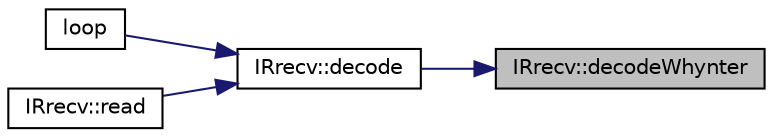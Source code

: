 digraph "IRrecv::decodeWhynter"
{
 // LATEX_PDF_SIZE
  edge [fontname="Helvetica",fontsize="10",labelfontname="Helvetica",labelfontsize="10"];
  node [fontname="Helvetica",fontsize="10",shape=record];
  rankdir="RL";
  Node1 [label="IRrecv::decodeWhynter",height=0.2,width=0.4,color="black", fillcolor="grey75", style="filled", fontcolor="black",tooltip=" "];
  Node1 -> Node2 [dir="back",color="midnightblue",fontsize="10",style="solid"];
  Node2 [label="IRrecv::decode",height=0.2,width=0.4,color="black", fillcolor="white", style="filled",URL="$group___receiving.html#ga913af602be49b9182fb0b22e9e351b36",tooltip=" "];
  Node2 -> Node3 [dir="back",color="midnightblue",fontsize="10",style="solid"];
  Node3 [label="loop",height=0.2,width=0.4,color="black", fillcolor="white", style="filled",URL="$main_8cpp.html#afe461d27b9c48d5921c00d521181f12f",tooltip=" "];
  Node2 -> Node4 [dir="back",color="midnightblue",fontsize="10",style="solid"];
  Node4 [label="IRrecv::read",height=0.2,width=0.4,color="black", fillcolor="white", style="filled",URL="$group___receiving.html#ga471a42c75e807e43827e319852536e3c",tooltip=" "];
}
